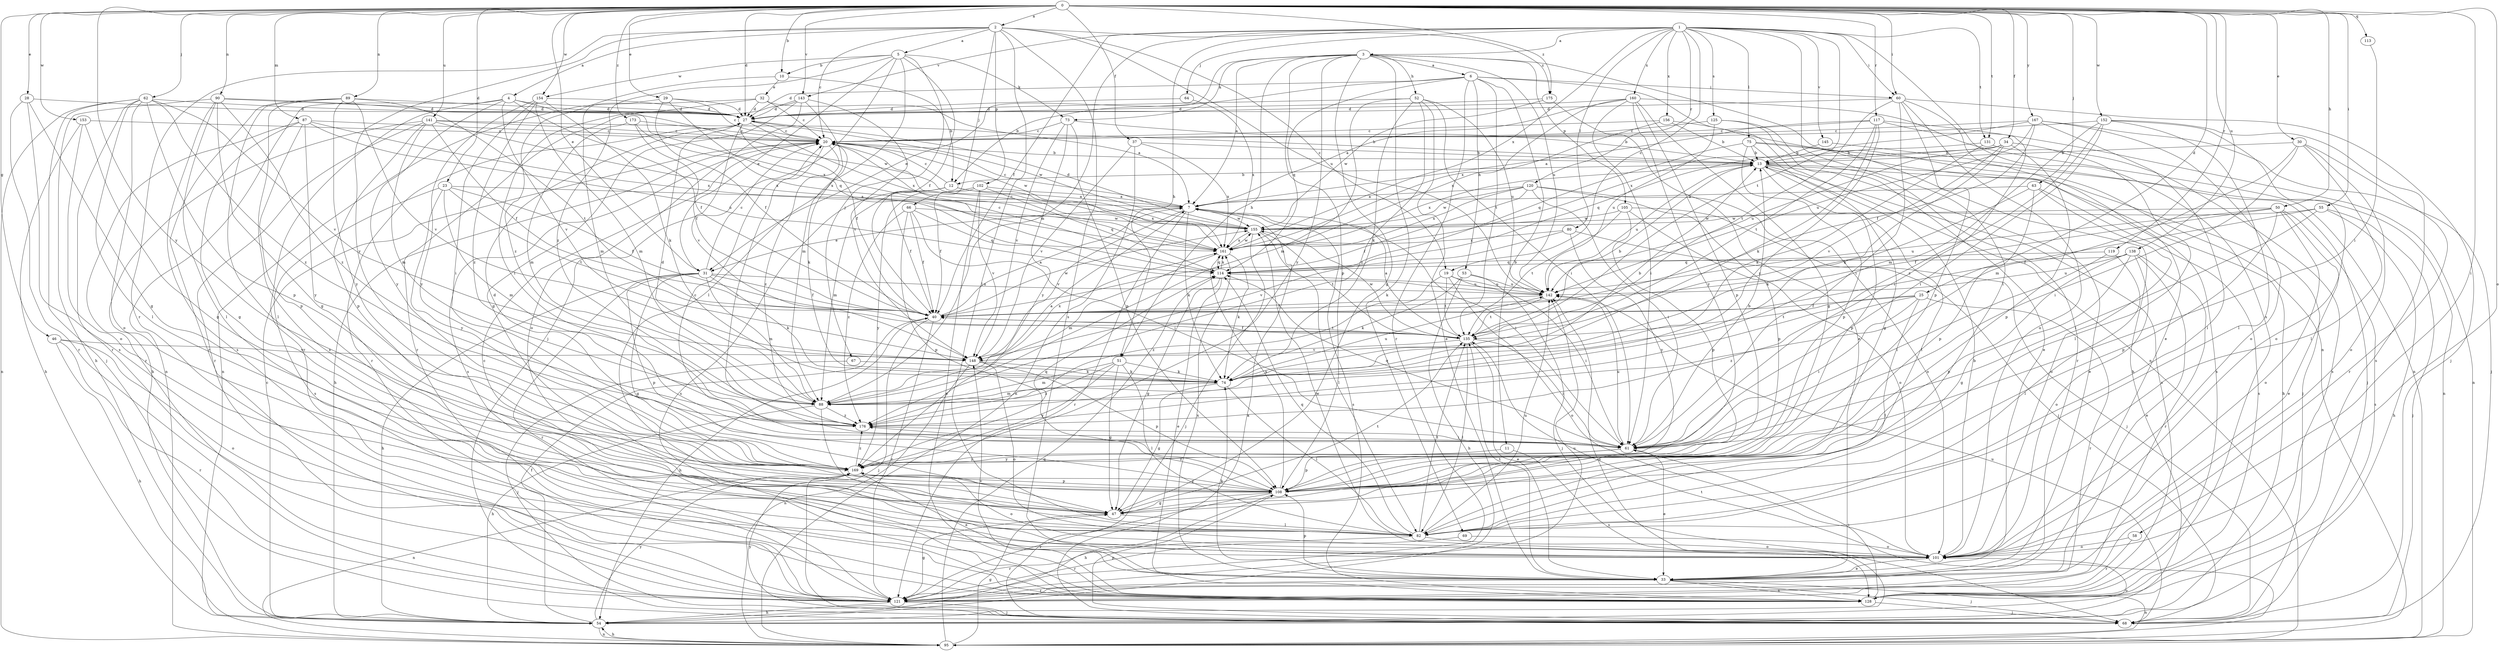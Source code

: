 strict digraph  {
0;
1;
2;
3;
4;
5;
6;
7;
10;
11;
12;
13;
19;
20;
23;
25;
27;
28;
29;
30;
31;
32;
33;
34;
37;
40;
46;
47;
50;
51;
52;
53;
54;
55;
58;
60;
61;
62;
63;
64;
66;
67;
68;
69;
73;
74;
75;
80;
82;
87;
88;
89;
90;
95;
101;
102;
105;
108;
113;
114;
117;
119;
120;
121;
125;
128;
131;
135;
138;
141;
142;
143;
145;
148;
152;
153;
154;
155;
156;
160;
161;
167;
169;
173;
175;
176;
0 -> 2  [label=a];
0 -> 10  [label=b];
0 -> 23  [label=d];
0 -> 25  [label=d];
0 -> 27  [label=d];
0 -> 28  [label=e];
0 -> 29  [label=e];
0 -> 30  [label=e];
0 -> 31  [label=e];
0 -> 34  [label=f];
0 -> 37  [label=f];
0 -> 46  [label=g];
0 -> 50  [label=h];
0 -> 55  [label=i];
0 -> 58  [label=i];
0 -> 60  [label=i];
0 -> 62  [label=j];
0 -> 63  [label=j];
0 -> 87  [label=m];
0 -> 89  [label=n];
0 -> 90  [label=n];
0 -> 101  [label=o];
0 -> 113  [label=q];
0 -> 117  [label=r];
0 -> 119  [label=r];
0 -> 131  [label=t];
0 -> 138  [label=u];
0 -> 141  [label=u];
0 -> 143  [label=v];
0 -> 152  [label=w];
0 -> 153  [label=w];
0 -> 154  [label=w];
0 -> 167  [label=y];
0 -> 169  [label=y];
0 -> 173  [label=z];
0 -> 175  [label=z];
1 -> 3  [label=a];
1 -> 19  [label=c];
1 -> 40  [label=f];
1 -> 51  [label=h];
1 -> 60  [label=i];
1 -> 64  [label=j];
1 -> 75  [label=l];
1 -> 80  [label=l];
1 -> 82  [label=l];
1 -> 88  [label=m];
1 -> 120  [label=r];
1 -> 125  [label=s];
1 -> 128  [label=s];
1 -> 131  [label=t];
1 -> 135  [label=t];
1 -> 143  [label=v];
1 -> 145  [label=v];
1 -> 156  [label=x];
1 -> 160  [label=x];
1 -> 161  [label=x];
2 -> 4  [label=a];
2 -> 5  [label=a];
2 -> 19  [label=c];
2 -> 20  [label=c];
2 -> 66  [label=j];
2 -> 82  [label=l];
2 -> 102  [label=p];
2 -> 121  [label=r];
2 -> 128  [label=s];
2 -> 142  [label=u];
2 -> 169  [label=y];
2 -> 175  [label=z];
3 -> 6  [label=a];
3 -> 7  [label=a];
3 -> 31  [label=e];
3 -> 47  [label=g];
3 -> 51  [label=h];
3 -> 52  [label=h];
3 -> 69  [label=k];
3 -> 73  [label=k];
3 -> 95  [label=n];
3 -> 105  [label=p];
3 -> 108  [label=p];
3 -> 142  [label=u];
3 -> 169  [label=y];
4 -> 27  [label=d];
4 -> 40  [label=f];
4 -> 95  [label=n];
4 -> 121  [label=r];
4 -> 148  [label=v];
4 -> 161  [label=x];
4 -> 169  [label=y];
5 -> 10  [label=b];
5 -> 31  [label=e];
5 -> 40  [label=f];
5 -> 67  [label=j];
5 -> 68  [label=j];
5 -> 73  [label=k];
5 -> 82  [label=l];
5 -> 154  [label=w];
5 -> 176  [label=z];
6 -> 11  [label=b];
6 -> 12  [label=b];
6 -> 27  [label=d];
6 -> 53  [label=h];
6 -> 60  [label=i];
6 -> 95  [label=n];
6 -> 114  [label=q];
6 -> 121  [label=r];
6 -> 135  [label=t];
7 -> 20  [label=c];
7 -> 31  [label=e];
7 -> 61  [label=i];
7 -> 74  [label=k];
7 -> 121  [label=r];
7 -> 128  [label=s];
7 -> 148  [label=v];
7 -> 155  [label=w];
10 -> 12  [label=b];
10 -> 32  [label=e];
10 -> 176  [label=z];
11 -> 128  [label=s];
11 -> 169  [label=y];
12 -> 7  [label=a];
12 -> 20  [label=c];
12 -> 40  [label=f];
12 -> 88  [label=m];
12 -> 128  [label=s];
12 -> 161  [label=x];
13 -> 12  [label=b];
13 -> 33  [label=e];
13 -> 54  [label=h];
13 -> 68  [label=j];
13 -> 82  [label=l];
13 -> 108  [label=p];
13 -> 128  [label=s];
13 -> 142  [label=u];
13 -> 161  [label=x];
19 -> 61  [label=i];
19 -> 101  [label=o];
19 -> 135  [label=t];
19 -> 142  [label=u];
19 -> 176  [label=z];
20 -> 13  [label=b];
20 -> 54  [label=h];
20 -> 61  [label=i];
20 -> 74  [label=k];
20 -> 128  [label=s];
20 -> 155  [label=w];
20 -> 176  [label=z];
23 -> 7  [label=a];
23 -> 40  [label=f];
23 -> 88  [label=m];
23 -> 128  [label=s];
23 -> 135  [label=t];
23 -> 169  [label=y];
25 -> 40  [label=f];
25 -> 61  [label=i];
25 -> 82  [label=l];
25 -> 121  [label=r];
25 -> 135  [label=t];
25 -> 176  [label=z];
27 -> 20  [label=c];
27 -> 40  [label=f];
27 -> 121  [label=r];
27 -> 148  [label=v];
27 -> 155  [label=w];
27 -> 161  [label=x];
28 -> 27  [label=d];
28 -> 47  [label=g];
28 -> 121  [label=r];
28 -> 128  [label=s];
29 -> 20  [label=c];
29 -> 27  [label=d];
29 -> 40  [label=f];
29 -> 88  [label=m];
29 -> 114  [label=q];
30 -> 13  [label=b];
30 -> 61  [label=i];
30 -> 82  [label=l];
30 -> 88  [label=m];
30 -> 101  [label=o];
30 -> 121  [label=r];
31 -> 20  [label=c];
31 -> 40  [label=f];
31 -> 47  [label=g];
31 -> 54  [label=h];
31 -> 74  [label=k];
31 -> 88  [label=m];
31 -> 108  [label=p];
31 -> 121  [label=r];
31 -> 142  [label=u];
32 -> 7  [label=a];
32 -> 20  [label=c];
32 -> 27  [label=d];
32 -> 61  [label=i];
32 -> 95  [label=n];
33 -> 20  [label=c];
33 -> 68  [label=j];
33 -> 74  [label=k];
33 -> 95  [label=n];
33 -> 108  [label=p];
33 -> 121  [label=r];
33 -> 128  [label=s];
33 -> 135  [label=t];
33 -> 161  [label=x];
34 -> 13  [label=b];
34 -> 74  [label=k];
34 -> 82  [label=l];
34 -> 108  [label=p];
34 -> 114  [label=q];
34 -> 142  [label=u];
34 -> 148  [label=v];
37 -> 13  [label=b];
37 -> 95  [label=n];
37 -> 148  [label=v];
37 -> 161  [label=x];
40 -> 7  [label=a];
40 -> 54  [label=h];
40 -> 68  [label=j];
40 -> 121  [label=r];
40 -> 135  [label=t];
40 -> 155  [label=w];
46 -> 54  [label=h];
46 -> 101  [label=o];
46 -> 121  [label=r];
46 -> 148  [label=v];
47 -> 82  [label=l];
47 -> 135  [label=t];
50 -> 33  [label=e];
50 -> 40  [label=f];
50 -> 101  [label=o];
50 -> 108  [label=p];
50 -> 128  [label=s];
50 -> 142  [label=u];
50 -> 155  [label=w];
51 -> 47  [label=g];
51 -> 74  [label=k];
51 -> 82  [label=l];
51 -> 88  [label=m];
51 -> 169  [label=y];
51 -> 176  [label=z];
52 -> 27  [label=d];
52 -> 33  [label=e];
52 -> 61  [label=i];
52 -> 74  [label=k];
52 -> 88  [label=m];
52 -> 142  [label=u];
52 -> 176  [label=z];
53 -> 54  [label=h];
53 -> 68  [label=j];
53 -> 74  [label=k];
53 -> 142  [label=u];
54 -> 20  [label=c];
54 -> 40  [label=f];
54 -> 95  [label=n];
54 -> 101  [label=o];
54 -> 142  [label=u];
54 -> 169  [label=y];
55 -> 40  [label=f];
55 -> 54  [label=h];
55 -> 61  [label=i];
55 -> 68  [label=j];
55 -> 155  [label=w];
58 -> 101  [label=o];
58 -> 121  [label=r];
60 -> 27  [label=d];
60 -> 33  [label=e];
60 -> 61  [label=i];
60 -> 68  [label=j];
60 -> 101  [label=o];
60 -> 108  [label=p];
60 -> 135  [label=t];
61 -> 13  [label=b];
61 -> 20  [label=c];
61 -> 33  [label=e];
61 -> 108  [label=p];
61 -> 114  [label=q];
61 -> 142  [label=u];
61 -> 169  [label=y];
62 -> 27  [label=d];
62 -> 68  [label=j];
62 -> 82  [label=l];
62 -> 95  [label=n];
62 -> 101  [label=o];
62 -> 108  [label=p];
62 -> 121  [label=r];
62 -> 148  [label=v];
62 -> 176  [label=z];
63 -> 7  [label=a];
63 -> 74  [label=k];
63 -> 101  [label=o];
63 -> 108  [label=p];
63 -> 128  [label=s];
64 -> 27  [label=d];
64 -> 161  [label=x];
66 -> 40  [label=f];
66 -> 61  [label=i];
66 -> 108  [label=p];
66 -> 114  [label=q];
66 -> 155  [label=w];
66 -> 176  [label=z];
67 -> 68  [label=j];
67 -> 74  [label=k];
68 -> 7  [label=a];
68 -> 108  [label=p];
68 -> 142  [label=u];
68 -> 169  [label=y];
69 -> 101  [label=o];
69 -> 121  [label=r];
73 -> 13  [label=b];
73 -> 20  [label=c];
73 -> 108  [label=p];
73 -> 148  [label=v];
73 -> 169  [label=y];
74 -> 13  [label=b];
74 -> 47  [label=g];
74 -> 82  [label=l];
74 -> 88  [label=m];
74 -> 142  [label=u];
75 -> 13  [label=b];
75 -> 47  [label=g];
75 -> 95  [label=n];
75 -> 108  [label=p];
75 -> 114  [label=q];
75 -> 128  [label=s];
80 -> 68  [label=j];
80 -> 148  [label=v];
80 -> 161  [label=x];
80 -> 169  [label=y];
82 -> 101  [label=o];
82 -> 114  [label=q];
82 -> 121  [label=r];
82 -> 135  [label=t];
82 -> 142  [label=u];
87 -> 20  [label=c];
87 -> 47  [label=g];
87 -> 108  [label=p];
87 -> 121  [label=r];
87 -> 142  [label=u];
87 -> 161  [label=x];
87 -> 169  [label=y];
88 -> 7  [label=a];
88 -> 27  [label=d];
88 -> 54  [label=h];
88 -> 82  [label=l];
88 -> 176  [label=z];
89 -> 27  [label=d];
89 -> 82  [label=l];
89 -> 121  [label=r];
89 -> 128  [label=s];
89 -> 135  [label=t];
89 -> 148  [label=v];
89 -> 169  [label=y];
90 -> 27  [label=d];
90 -> 47  [label=g];
90 -> 54  [label=h];
90 -> 82  [label=l];
90 -> 128  [label=s];
90 -> 155  [label=w];
90 -> 176  [label=z];
95 -> 47  [label=g];
95 -> 54  [label=h];
95 -> 114  [label=q];
95 -> 135  [label=t];
101 -> 13  [label=b];
101 -> 33  [label=e];
101 -> 155  [label=w];
102 -> 7  [label=a];
102 -> 40  [label=f];
102 -> 114  [label=q];
102 -> 128  [label=s];
102 -> 148  [label=v];
102 -> 169  [label=y];
105 -> 68  [label=j];
105 -> 101  [label=o];
105 -> 108  [label=p];
105 -> 135  [label=t];
105 -> 155  [label=w];
108 -> 47  [label=g];
108 -> 54  [label=h];
108 -> 121  [label=r];
108 -> 161  [label=x];
108 -> 169  [label=y];
108 -> 176  [label=z];
113 -> 61  [label=i];
114 -> 20  [label=c];
114 -> 33  [label=e];
114 -> 47  [label=g];
114 -> 142  [label=u];
114 -> 161  [label=x];
117 -> 7  [label=a];
117 -> 20  [label=c];
117 -> 61  [label=i];
117 -> 74  [label=k];
117 -> 95  [label=n];
117 -> 135  [label=t];
117 -> 176  [label=z];
119 -> 61  [label=i];
119 -> 82  [label=l];
119 -> 114  [label=q];
120 -> 7  [label=a];
120 -> 40  [label=f];
120 -> 61  [label=i];
120 -> 101  [label=o];
120 -> 108  [label=p];
120 -> 155  [label=w];
120 -> 161  [label=x];
121 -> 47  [label=g];
121 -> 54  [label=h];
121 -> 68  [label=j];
121 -> 142  [label=u];
125 -> 20  [label=c];
125 -> 33  [label=e];
125 -> 121  [label=r];
125 -> 142  [label=u];
128 -> 61  [label=i];
128 -> 68  [label=j];
128 -> 148  [label=v];
131 -> 13  [label=b];
131 -> 74  [label=k];
131 -> 128  [label=s];
135 -> 7  [label=a];
135 -> 13  [label=b];
135 -> 33  [label=e];
135 -> 40  [label=f];
135 -> 61  [label=i];
135 -> 82  [label=l];
135 -> 148  [label=v];
135 -> 155  [label=w];
138 -> 33  [label=e];
138 -> 47  [label=g];
138 -> 101  [label=o];
138 -> 108  [label=p];
138 -> 114  [label=q];
138 -> 121  [label=r];
138 -> 142  [label=u];
141 -> 13  [label=b];
141 -> 20  [label=c];
141 -> 40  [label=f];
141 -> 54  [label=h];
141 -> 88  [label=m];
141 -> 108  [label=p];
141 -> 121  [label=r];
141 -> 161  [label=x];
142 -> 40  [label=f];
142 -> 135  [label=t];
143 -> 27  [label=d];
143 -> 47  [label=g];
143 -> 88  [label=m];
143 -> 101  [label=o];
143 -> 121  [label=r];
143 -> 148  [label=v];
145 -> 13  [label=b];
145 -> 68  [label=j];
148 -> 74  [label=k];
148 -> 95  [label=n];
148 -> 101  [label=o];
148 -> 108  [label=p];
148 -> 161  [label=x];
152 -> 20  [label=c];
152 -> 61  [label=i];
152 -> 82  [label=l];
152 -> 88  [label=m];
152 -> 101  [label=o];
152 -> 128  [label=s];
152 -> 176  [label=z];
153 -> 20  [label=c];
153 -> 47  [label=g];
153 -> 54  [label=h];
153 -> 101  [label=o];
154 -> 27  [label=d];
154 -> 61  [label=i];
154 -> 74  [label=k];
154 -> 88  [label=m];
154 -> 169  [label=y];
154 -> 176  [label=z];
155 -> 27  [label=d];
155 -> 68  [label=j];
155 -> 82  [label=l];
155 -> 135  [label=t];
155 -> 161  [label=x];
156 -> 13  [label=b];
156 -> 20  [label=c];
156 -> 54  [label=h];
156 -> 161  [label=x];
160 -> 7  [label=a];
160 -> 27  [label=d];
160 -> 47  [label=g];
160 -> 61  [label=i];
160 -> 95  [label=n];
160 -> 108  [label=p];
160 -> 161  [label=x];
160 -> 169  [label=y];
161 -> 20  [label=c];
161 -> 74  [label=k];
161 -> 88  [label=m];
161 -> 114  [label=q];
161 -> 155  [label=w];
167 -> 20  [label=c];
167 -> 40  [label=f];
167 -> 68  [label=j];
167 -> 82  [label=l];
167 -> 101  [label=o];
167 -> 142  [label=u];
167 -> 161  [label=x];
169 -> 27  [label=d];
169 -> 33  [label=e];
169 -> 95  [label=n];
169 -> 101  [label=o];
169 -> 108  [label=p];
169 -> 114  [label=q];
169 -> 176  [label=z];
173 -> 20  [label=c];
173 -> 40  [label=f];
173 -> 88  [label=m];
173 -> 161  [label=x];
175 -> 27  [label=d];
175 -> 33  [label=e];
175 -> 155  [label=w];
176 -> 61  [label=i];
}
